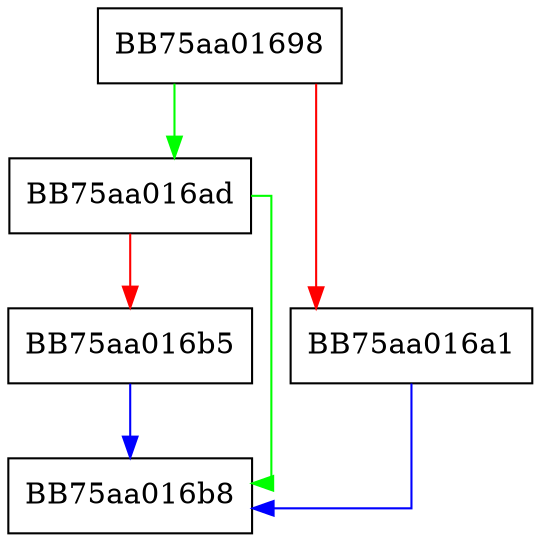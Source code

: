 digraph HexToChar {
  node [shape="box"];
  graph [splines=ortho];
  BB75aa01698 -> BB75aa016ad [color="green"];
  BB75aa01698 -> BB75aa016a1 [color="red"];
  BB75aa016a1 -> BB75aa016b8 [color="blue"];
  BB75aa016ad -> BB75aa016b8 [color="green"];
  BB75aa016ad -> BB75aa016b5 [color="red"];
  BB75aa016b5 -> BB75aa016b8 [color="blue"];
}